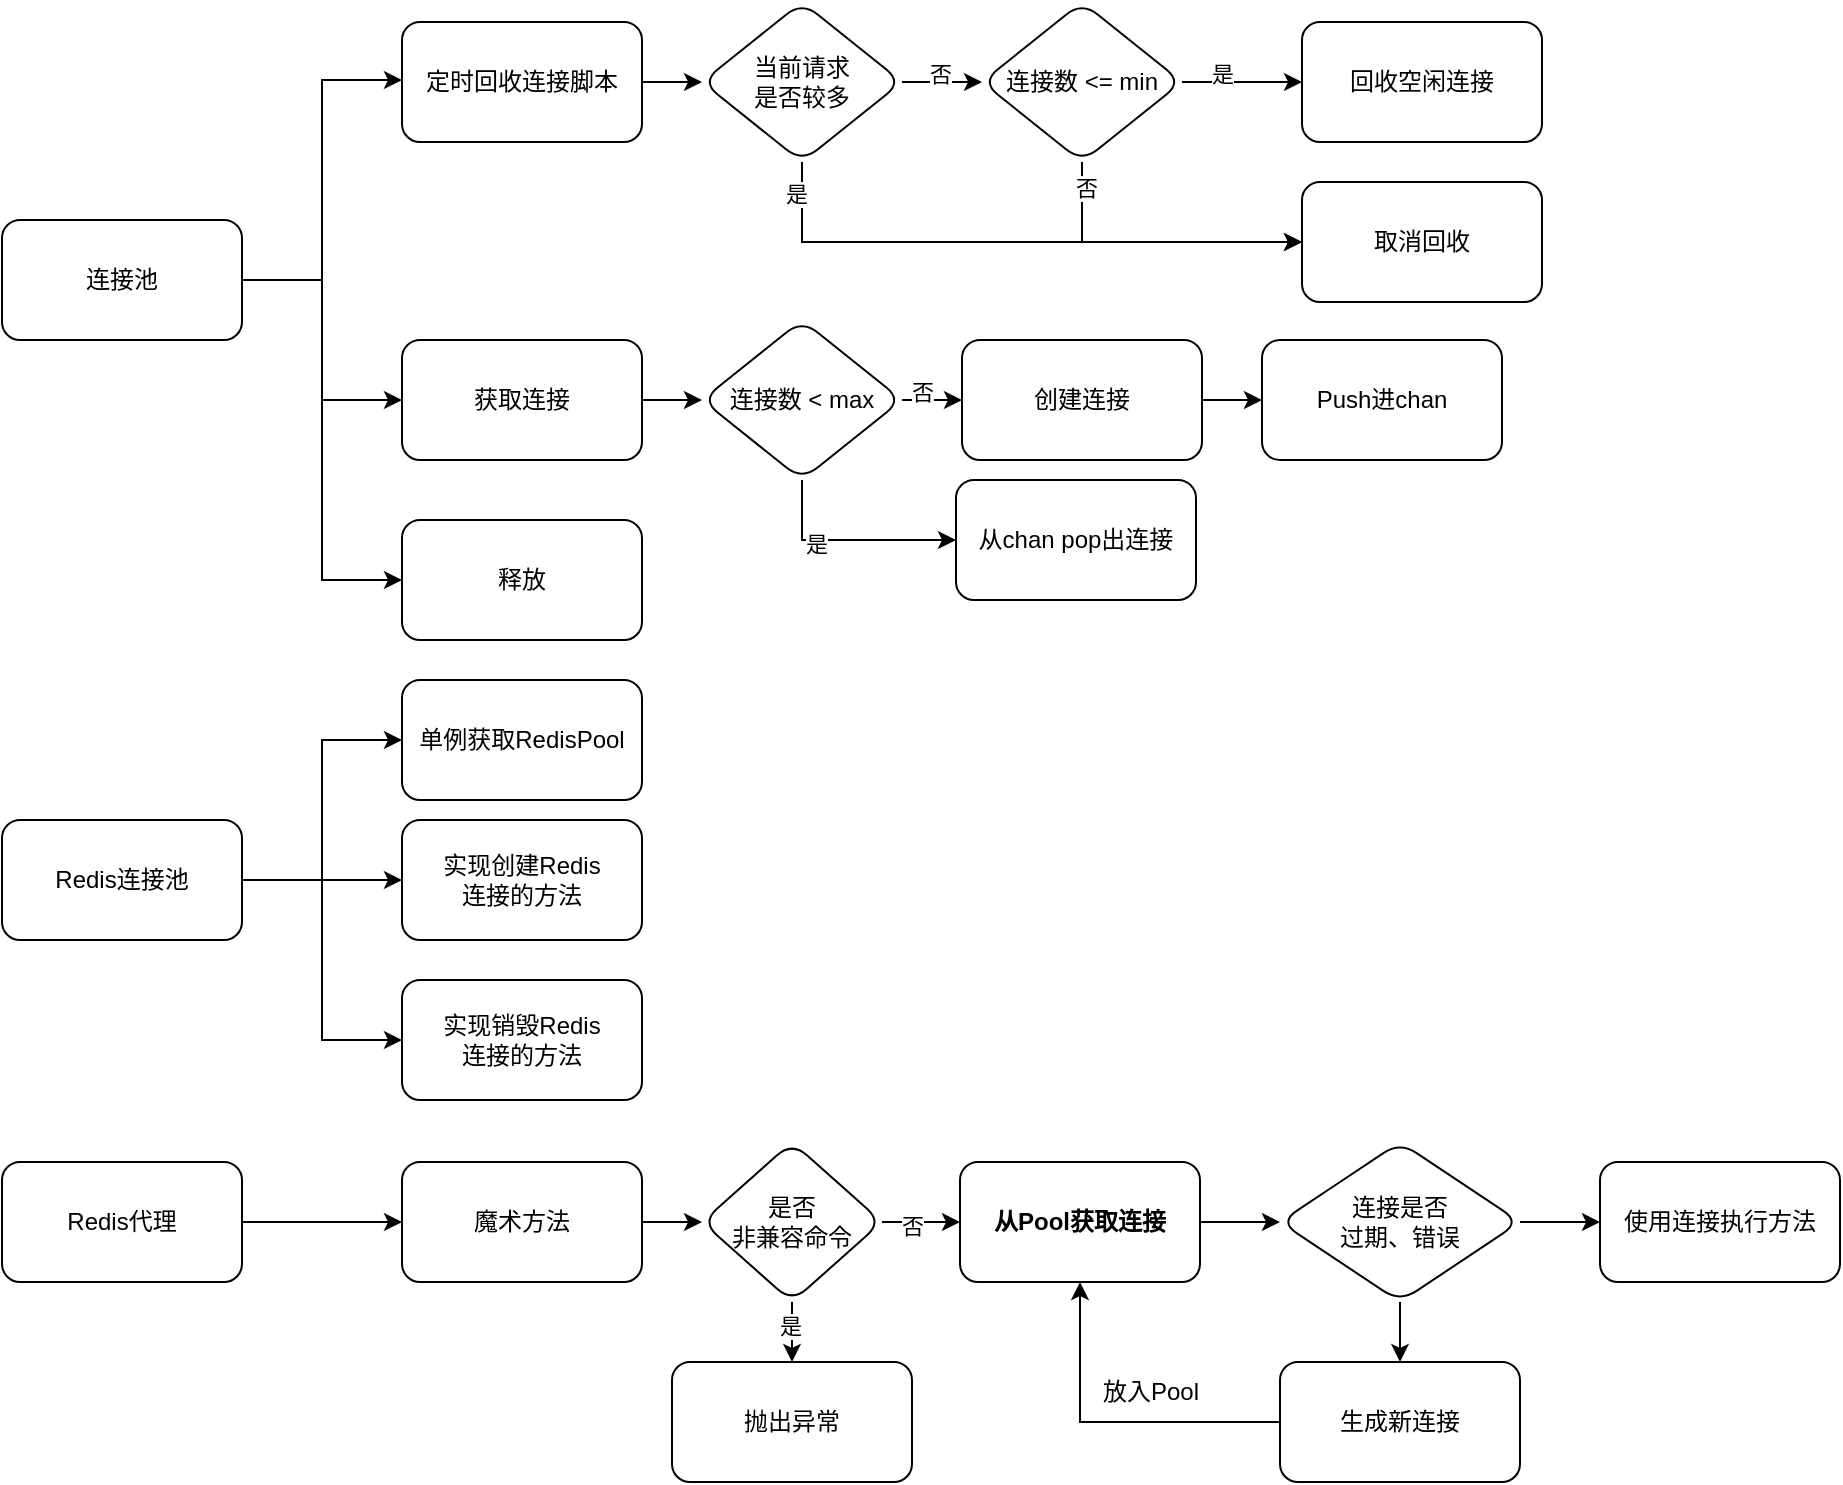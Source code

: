 <mxfile version="20.8.19" type="github">
  <diagram name="第 1 页" id="T89ROwZX2rYlSDMPnilw">
    <mxGraphModel dx="1026" dy="683" grid="1" gridSize="10" guides="1" tooltips="1" connect="1" arrows="1" fold="1" page="1" pageScale="1" pageWidth="827" pageHeight="1169" math="0" shadow="0">
      <root>
        <mxCell id="0" />
        <mxCell id="1" parent="0" />
        <mxCell id="U2mL5AtgfMwPIUuoWqq_-3" value="" style="edgeStyle=orthogonalEdgeStyle;rounded=0;orthogonalLoop=1;jettySize=auto;html=1;" edge="1" parent="1" source="U2mL5AtgfMwPIUuoWqq_-1" target="U2mL5AtgfMwPIUuoWqq_-2">
          <mxGeometry relative="1" as="geometry">
            <Array as="points">
              <mxPoint x="390" y="190" />
              <mxPoint x="390" y="90" />
            </Array>
          </mxGeometry>
        </mxCell>
        <mxCell id="U2mL5AtgfMwPIUuoWqq_-51" style="edgeStyle=orthogonalEdgeStyle;rounded=0;orthogonalLoop=1;jettySize=auto;html=1;" edge="1" parent="1" source="U2mL5AtgfMwPIUuoWqq_-1" target="U2mL5AtgfMwPIUuoWqq_-50">
          <mxGeometry relative="1" as="geometry" />
        </mxCell>
        <mxCell id="U2mL5AtgfMwPIUuoWqq_-66" style="edgeStyle=orthogonalEdgeStyle;rounded=0;orthogonalLoop=1;jettySize=auto;html=1;entryX=0;entryY=0.5;entryDx=0;entryDy=0;" edge="1" parent="1" source="U2mL5AtgfMwPIUuoWqq_-1" target="U2mL5AtgfMwPIUuoWqq_-65">
          <mxGeometry relative="1" as="geometry" />
        </mxCell>
        <mxCell id="U2mL5AtgfMwPIUuoWqq_-1" value="连接池" style="rounded=1;whiteSpace=wrap;html=1;" vertex="1" parent="1">
          <mxGeometry x="230" y="160" width="120" height="60" as="geometry" />
        </mxCell>
        <mxCell id="U2mL5AtgfMwPIUuoWqq_-7" value="" style="edgeStyle=orthogonalEdgeStyle;rounded=0;orthogonalLoop=1;jettySize=auto;html=1;" edge="1" parent="1" source="U2mL5AtgfMwPIUuoWqq_-2" target="U2mL5AtgfMwPIUuoWqq_-6">
          <mxGeometry relative="1" as="geometry" />
        </mxCell>
        <mxCell id="U2mL5AtgfMwPIUuoWqq_-2" value="定时回收连接脚本" style="rounded=1;whiteSpace=wrap;html=1;" vertex="1" parent="1">
          <mxGeometry x="430" y="61" width="120" height="60" as="geometry" />
        </mxCell>
        <mxCell id="U2mL5AtgfMwPIUuoWqq_-14" value="" style="edgeStyle=orthogonalEdgeStyle;rounded=0;orthogonalLoop=1;jettySize=auto;html=1;" edge="1" parent="1" source="U2mL5AtgfMwPIUuoWqq_-6" target="U2mL5AtgfMwPIUuoWqq_-13">
          <mxGeometry relative="1" as="geometry" />
        </mxCell>
        <mxCell id="U2mL5AtgfMwPIUuoWqq_-25" value="否" style="edgeLabel;html=1;align=center;verticalAlign=middle;resizable=0;points=[];" vertex="1" connectable="0" parent="U2mL5AtgfMwPIUuoWqq_-14">
          <mxGeometry x="-0.05" y="4" relative="1" as="geometry">
            <mxPoint as="offset" />
          </mxGeometry>
        </mxCell>
        <mxCell id="U2mL5AtgfMwPIUuoWqq_-21" style="edgeStyle=orthogonalEdgeStyle;rounded=0;orthogonalLoop=1;jettySize=auto;html=1;entryX=0;entryY=0.5;entryDx=0;entryDy=0;" edge="1" parent="1" source="U2mL5AtgfMwPIUuoWqq_-6" target="U2mL5AtgfMwPIUuoWqq_-10">
          <mxGeometry relative="1" as="geometry">
            <Array as="points">
              <mxPoint x="630" y="171" />
            </Array>
          </mxGeometry>
        </mxCell>
        <mxCell id="U2mL5AtgfMwPIUuoWqq_-23" value="是" style="edgeLabel;html=1;align=center;verticalAlign=middle;resizable=0;points=[];" vertex="1" connectable="0" parent="U2mL5AtgfMwPIUuoWqq_-21">
          <mxGeometry x="-0.89" y="-3" relative="1" as="geometry">
            <mxPoint as="offset" />
          </mxGeometry>
        </mxCell>
        <mxCell id="U2mL5AtgfMwPIUuoWqq_-6" value="当前请求&lt;br&gt;是否较多" style="rhombus;whiteSpace=wrap;html=1;rounded=1;" vertex="1" parent="1">
          <mxGeometry x="580" y="51" width="100" height="80" as="geometry" />
        </mxCell>
        <mxCell id="U2mL5AtgfMwPIUuoWqq_-8" value="回收空闲连接" style="whiteSpace=wrap;html=1;rounded=1;" vertex="1" parent="1">
          <mxGeometry x="880" y="61" width="120" height="60" as="geometry" />
        </mxCell>
        <mxCell id="U2mL5AtgfMwPIUuoWqq_-10" value="取消回收" style="whiteSpace=wrap;html=1;rounded=1;" vertex="1" parent="1">
          <mxGeometry x="880" y="141" width="120" height="60" as="geometry" />
        </mxCell>
        <mxCell id="U2mL5AtgfMwPIUuoWqq_-15" value="" style="edgeStyle=orthogonalEdgeStyle;rounded=0;orthogonalLoop=1;jettySize=auto;html=1;" edge="1" parent="1" source="U2mL5AtgfMwPIUuoWqq_-13" target="U2mL5AtgfMwPIUuoWqq_-8">
          <mxGeometry relative="1" as="geometry" />
        </mxCell>
        <mxCell id="U2mL5AtgfMwPIUuoWqq_-24" value="是" style="edgeLabel;html=1;align=center;verticalAlign=middle;resizable=0;points=[];" vertex="1" connectable="0" parent="U2mL5AtgfMwPIUuoWqq_-15">
          <mxGeometry x="-0.333" y="4" relative="1" as="geometry">
            <mxPoint as="offset" />
          </mxGeometry>
        </mxCell>
        <mxCell id="U2mL5AtgfMwPIUuoWqq_-19" style="edgeStyle=orthogonalEdgeStyle;rounded=0;orthogonalLoop=1;jettySize=auto;html=1;entryX=0;entryY=0.5;entryDx=0;entryDy=0;" edge="1" parent="1" source="U2mL5AtgfMwPIUuoWqq_-13" target="U2mL5AtgfMwPIUuoWqq_-10">
          <mxGeometry relative="1" as="geometry">
            <Array as="points">
              <mxPoint x="770" y="171" />
            </Array>
          </mxGeometry>
        </mxCell>
        <mxCell id="U2mL5AtgfMwPIUuoWqq_-22" value="否" style="edgeLabel;html=1;align=center;verticalAlign=middle;resizable=0;points=[];" vertex="1" connectable="0" parent="U2mL5AtgfMwPIUuoWqq_-19">
          <mxGeometry x="-0.827" y="2" relative="1" as="geometry">
            <mxPoint as="offset" />
          </mxGeometry>
        </mxCell>
        <mxCell id="U2mL5AtgfMwPIUuoWqq_-13" value="连接数 &amp;lt;= min" style="rhombus;whiteSpace=wrap;html=1;rounded=1;" vertex="1" parent="1">
          <mxGeometry x="720" y="51" width="100" height="80" as="geometry" />
        </mxCell>
        <mxCell id="U2mL5AtgfMwPIUuoWqq_-29" value="" style="edgeStyle=orthogonalEdgeStyle;rounded=0;orthogonalLoop=1;jettySize=auto;html=1;" edge="1" parent="1" source="U2mL5AtgfMwPIUuoWqq_-27" target="U2mL5AtgfMwPIUuoWqq_-28">
          <mxGeometry relative="1" as="geometry" />
        </mxCell>
        <mxCell id="U2mL5AtgfMwPIUuoWqq_-27" value="Redis代理" style="rounded=1;whiteSpace=wrap;html=1;" vertex="1" parent="1">
          <mxGeometry x="230" y="631" width="120" height="60" as="geometry" />
        </mxCell>
        <mxCell id="U2mL5AtgfMwPIUuoWqq_-41" value="" style="edgeStyle=orthogonalEdgeStyle;rounded=0;orthogonalLoop=1;jettySize=auto;html=1;" edge="1" parent="1" source="U2mL5AtgfMwPIUuoWqq_-28" target="U2mL5AtgfMwPIUuoWqq_-40">
          <mxGeometry relative="1" as="geometry" />
        </mxCell>
        <mxCell id="U2mL5AtgfMwPIUuoWqq_-28" value="魔术方法" style="rounded=1;whiteSpace=wrap;html=1;" vertex="1" parent="1">
          <mxGeometry x="430" y="631" width="120" height="60" as="geometry" />
        </mxCell>
        <mxCell id="U2mL5AtgfMwPIUuoWqq_-33" value="" style="edgeStyle=orthogonalEdgeStyle;rounded=0;orthogonalLoop=1;jettySize=auto;html=1;" edge="1" parent="1" source="U2mL5AtgfMwPIUuoWqq_-30" target="U2mL5AtgfMwPIUuoWqq_-32">
          <mxGeometry relative="1" as="geometry" />
        </mxCell>
        <mxCell id="U2mL5AtgfMwPIUuoWqq_-30" value="从Pool获取连接" style="rounded=1;whiteSpace=wrap;html=1;fontStyle=1" vertex="1" parent="1">
          <mxGeometry x="709" y="631" width="120" height="60" as="geometry" />
        </mxCell>
        <mxCell id="U2mL5AtgfMwPIUuoWqq_-35" value="" style="edgeStyle=orthogonalEdgeStyle;rounded=0;orthogonalLoop=1;jettySize=auto;html=1;" edge="1" parent="1" source="U2mL5AtgfMwPIUuoWqq_-32" target="U2mL5AtgfMwPIUuoWqq_-34">
          <mxGeometry relative="1" as="geometry" />
        </mxCell>
        <mxCell id="U2mL5AtgfMwPIUuoWqq_-37" value="" style="edgeStyle=orthogonalEdgeStyle;rounded=0;orthogonalLoop=1;jettySize=auto;html=1;" edge="1" parent="1" source="U2mL5AtgfMwPIUuoWqq_-32" target="U2mL5AtgfMwPIUuoWqq_-36">
          <mxGeometry relative="1" as="geometry" />
        </mxCell>
        <mxCell id="U2mL5AtgfMwPIUuoWqq_-32" value="连接是否&lt;br&gt;过期、错误" style="rhombus;whiteSpace=wrap;html=1;rounded=1;" vertex="1" parent="1">
          <mxGeometry x="869" y="621" width="120" height="80" as="geometry" />
        </mxCell>
        <mxCell id="U2mL5AtgfMwPIUuoWqq_-34" value="使用连接执行方法" style="whiteSpace=wrap;html=1;rounded=1;" vertex="1" parent="1">
          <mxGeometry x="1029" y="631" width="120" height="60" as="geometry" />
        </mxCell>
        <mxCell id="U2mL5AtgfMwPIUuoWqq_-38" style="edgeStyle=orthogonalEdgeStyle;rounded=0;orthogonalLoop=1;jettySize=auto;html=1;entryX=0.5;entryY=1;entryDx=0;entryDy=0;" edge="1" parent="1" source="U2mL5AtgfMwPIUuoWqq_-36" target="U2mL5AtgfMwPIUuoWqq_-30">
          <mxGeometry relative="1" as="geometry" />
        </mxCell>
        <mxCell id="U2mL5AtgfMwPIUuoWqq_-36" value="生成新连接" style="whiteSpace=wrap;html=1;rounded=1;" vertex="1" parent="1">
          <mxGeometry x="869" y="731" width="120" height="60" as="geometry" />
        </mxCell>
        <mxCell id="U2mL5AtgfMwPIUuoWqq_-39" value="放入Pool" style="text;html=1;align=center;verticalAlign=middle;resizable=0;points=[];autosize=1;strokeColor=none;fillColor=none;" vertex="1" parent="1">
          <mxGeometry x="769" y="731" width="70" height="30" as="geometry" />
        </mxCell>
        <mxCell id="U2mL5AtgfMwPIUuoWqq_-42" value="" style="edgeStyle=orthogonalEdgeStyle;rounded=0;orthogonalLoop=1;jettySize=auto;html=1;" edge="1" parent="1" source="U2mL5AtgfMwPIUuoWqq_-40" target="U2mL5AtgfMwPIUuoWqq_-30">
          <mxGeometry relative="1" as="geometry" />
        </mxCell>
        <mxCell id="U2mL5AtgfMwPIUuoWqq_-49" value="否" style="edgeLabel;html=1;align=center;verticalAlign=middle;resizable=0;points=[];" vertex="1" connectable="0" parent="U2mL5AtgfMwPIUuoWqq_-42">
          <mxGeometry x="-0.268" y="-1" relative="1" as="geometry">
            <mxPoint y="1" as="offset" />
          </mxGeometry>
        </mxCell>
        <mxCell id="U2mL5AtgfMwPIUuoWqq_-46" value="" style="edgeStyle=orthogonalEdgeStyle;rounded=0;orthogonalLoop=1;jettySize=auto;html=1;" edge="1" parent="1" source="U2mL5AtgfMwPIUuoWqq_-40" target="U2mL5AtgfMwPIUuoWqq_-45">
          <mxGeometry relative="1" as="geometry" />
        </mxCell>
        <mxCell id="U2mL5AtgfMwPIUuoWqq_-48" value="是" style="edgeLabel;html=1;align=center;verticalAlign=middle;resizable=0;points=[];" vertex="1" connectable="0" parent="U2mL5AtgfMwPIUuoWqq_-46">
          <mxGeometry x="0.26" y="-1" relative="1" as="geometry">
            <mxPoint as="offset" />
          </mxGeometry>
        </mxCell>
        <mxCell id="U2mL5AtgfMwPIUuoWqq_-40" value="是否&lt;br&gt;非兼容命令" style="rhombus;whiteSpace=wrap;html=1;rounded=1;" vertex="1" parent="1">
          <mxGeometry x="580" y="621" width="90" height="80" as="geometry" />
        </mxCell>
        <mxCell id="U2mL5AtgfMwPIUuoWqq_-45" value="抛出异常" style="whiteSpace=wrap;html=1;rounded=1;" vertex="1" parent="1">
          <mxGeometry x="565" y="731" width="120" height="60" as="geometry" />
        </mxCell>
        <mxCell id="U2mL5AtgfMwPIUuoWqq_-53" value="" style="edgeStyle=orthogonalEdgeStyle;rounded=0;orthogonalLoop=1;jettySize=auto;html=1;" edge="1" parent="1" source="U2mL5AtgfMwPIUuoWqq_-50" target="U2mL5AtgfMwPIUuoWqq_-52">
          <mxGeometry relative="1" as="geometry" />
        </mxCell>
        <mxCell id="U2mL5AtgfMwPIUuoWqq_-50" value="获取连接" style="rounded=1;whiteSpace=wrap;html=1;" vertex="1" parent="1">
          <mxGeometry x="430" y="220" width="120" height="60" as="geometry" />
        </mxCell>
        <mxCell id="U2mL5AtgfMwPIUuoWqq_-55" value="" style="edgeStyle=orthogonalEdgeStyle;rounded=0;orthogonalLoop=1;jettySize=auto;html=1;" edge="1" parent="1" source="U2mL5AtgfMwPIUuoWqq_-52" target="U2mL5AtgfMwPIUuoWqq_-54">
          <mxGeometry relative="1" as="geometry" />
        </mxCell>
        <mxCell id="U2mL5AtgfMwPIUuoWqq_-63" value="否" style="edgeLabel;html=1;align=center;verticalAlign=middle;resizable=0;points=[];" vertex="1" connectable="0" parent="U2mL5AtgfMwPIUuoWqq_-55">
          <mxGeometry x="0.2" y="4" relative="1" as="geometry">
            <mxPoint as="offset" />
          </mxGeometry>
        </mxCell>
        <mxCell id="U2mL5AtgfMwPIUuoWqq_-62" style="edgeStyle=orthogonalEdgeStyle;rounded=0;orthogonalLoop=1;jettySize=auto;html=1;exitX=0.5;exitY=1;exitDx=0;exitDy=0;entryX=0;entryY=0.5;entryDx=0;entryDy=0;" edge="1" parent="1" source="U2mL5AtgfMwPIUuoWqq_-52" target="U2mL5AtgfMwPIUuoWqq_-61">
          <mxGeometry relative="1" as="geometry" />
        </mxCell>
        <mxCell id="U2mL5AtgfMwPIUuoWqq_-64" value="是" style="edgeLabel;html=1;align=center;verticalAlign=middle;resizable=0;points=[];" vertex="1" connectable="0" parent="U2mL5AtgfMwPIUuoWqq_-62">
          <mxGeometry x="-0.308" y="-2" relative="1" as="geometry">
            <mxPoint as="offset" />
          </mxGeometry>
        </mxCell>
        <mxCell id="U2mL5AtgfMwPIUuoWqq_-52" value="连接数 &amp;lt; max" style="rhombus;whiteSpace=wrap;html=1;rounded=1;" vertex="1" parent="1">
          <mxGeometry x="580" y="210" width="100" height="80" as="geometry" />
        </mxCell>
        <mxCell id="U2mL5AtgfMwPIUuoWqq_-60" value="" style="edgeStyle=orthogonalEdgeStyle;rounded=0;orthogonalLoop=1;jettySize=auto;html=1;" edge="1" parent="1" source="U2mL5AtgfMwPIUuoWqq_-54" target="U2mL5AtgfMwPIUuoWqq_-58">
          <mxGeometry relative="1" as="geometry" />
        </mxCell>
        <mxCell id="U2mL5AtgfMwPIUuoWqq_-54" value="创建连接" style="whiteSpace=wrap;html=1;rounded=1;" vertex="1" parent="1">
          <mxGeometry x="710" y="220" width="120" height="60" as="geometry" />
        </mxCell>
        <mxCell id="U2mL5AtgfMwPIUuoWqq_-58" value="Push进chan" style="whiteSpace=wrap;html=1;rounded=1;" vertex="1" parent="1">
          <mxGeometry x="860" y="220" width="120" height="60" as="geometry" />
        </mxCell>
        <mxCell id="U2mL5AtgfMwPIUuoWqq_-61" value="从chan pop出连接" style="whiteSpace=wrap;html=1;rounded=1;" vertex="1" parent="1">
          <mxGeometry x="707" y="290" width="120" height="60" as="geometry" />
        </mxCell>
        <mxCell id="U2mL5AtgfMwPIUuoWqq_-65" value="释放" style="rounded=1;whiteSpace=wrap;html=1;" vertex="1" parent="1">
          <mxGeometry x="430" y="310" width="120" height="60" as="geometry" />
        </mxCell>
        <mxCell id="U2mL5AtgfMwPIUuoWqq_-69" value="" style="edgeStyle=orthogonalEdgeStyle;rounded=0;orthogonalLoop=1;jettySize=auto;html=1;entryX=0;entryY=0.5;entryDx=0;entryDy=0;" edge="1" parent="1" source="U2mL5AtgfMwPIUuoWqq_-67" target="U2mL5AtgfMwPIUuoWqq_-68">
          <mxGeometry relative="1" as="geometry" />
        </mxCell>
        <mxCell id="U2mL5AtgfMwPIUuoWqq_-72" style="edgeStyle=orthogonalEdgeStyle;rounded=0;orthogonalLoop=1;jettySize=auto;html=1;entryX=0;entryY=0.5;entryDx=0;entryDy=0;" edge="1" parent="1" source="U2mL5AtgfMwPIUuoWqq_-67" target="U2mL5AtgfMwPIUuoWqq_-70">
          <mxGeometry relative="1" as="geometry" />
        </mxCell>
        <mxCell id="U2mL5AtgfMwPIUuoWqq_-73" style="edgeStyle=orthogonalEdgeStyle;rounded=0;orthogonalLoop=1;jettySize=auto;html=1;entryX=0;entryY=0.5;entryDx=0;entryDy=0;" edge="1" parent="1" source="U2mL5AtgfMwPIUuoWqq_-67" target="U2mL5AtgfMwPIUuoWqq_-71">
          <mxGeometry relative="1" as="geometry" />
        </mxCell>
        <mxCell id="U2mL5AtgfMwPIUuoWqq_-67" value="Redis连接池" style="rounded=1;whiteSpace=wrap;html=1;" vertex="1" parent="1">
          <mxGeometry x="230" y="460" width="120" height="60" as="geometry" />
        </mxCell>
        <mxCell id="U2mL5AtgfMwPIUuoWqq_-68" value="单例获取RedisPool" style="whiteSpace=wrap;html=1;rounded=1;" vertex="1" parent="1">
          <mxGeometry x="430" y="390" width="120" height="60" as="geometry" />
        </mxCell>
        <mxCell id="U2mL5AtgfMwPIUuoWqq_-70" value="实现创建Redis&lt;br&gt;连接的方法" style="whiteSpace=wrap;html=1;rounded=1;" vertex="1" parent="1">
          <mxGeometry x="430" y="460" width="120" height="60" as="geometry" />
        </mxCell>
        <mxCell id="U2mL5AtgfMwPIUuoWqq_-71" value="实现销毁Redis&lt;br&gt;连接的方法" style="whiteSpace=wrap;html=1;rounded=1;" vertex="1" parent="1">
          <mxGeometry x="430" y="540" width="120" height="60" as="geometry" />
        </mxCell>
      </root>
    </mxGraphModel>
  </diagram>
</mxfile>
